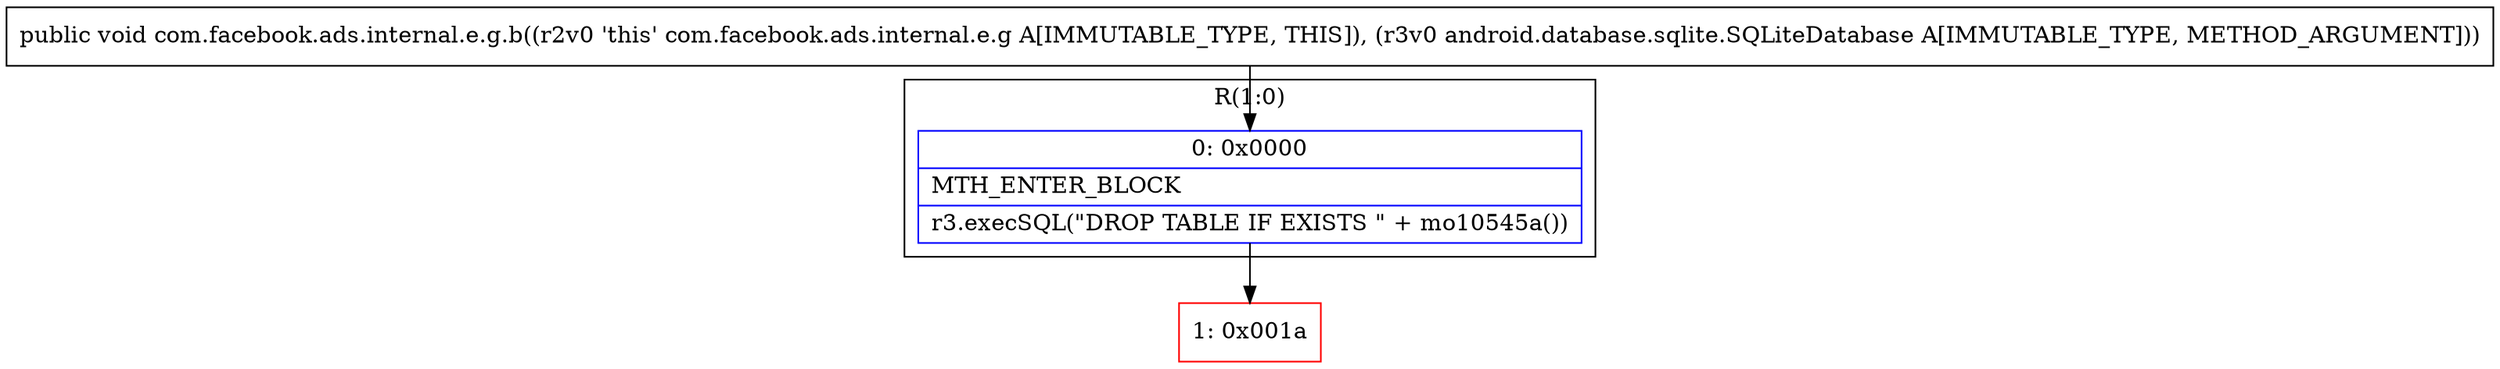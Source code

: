 digraph "CFG forcom.facebook.ads.internal.e.g.b(Landroid\/database\/sqlite\/SQLiteDatabase;)V" {
subgraph cluster_Region_412339678 {
label = "R(1:0)";
node [shape=record,color=blue];
Node_0 [shape=record,label="{0\:\ 0x0000|MTH_ENTER_BLOCK\l|r3.execSQL(\"DROP TABLE IF EXISTS \" + mo10545a())\l}"];
}
Node_1 [shape=record,color=red,label="{1\:\ 0x001a}"];
MethodNode[shape=record,label="{public void com.facebook.ads.internal.e.g.b((r2v0 'this' com.facebook.ads.internal.e.g A[IMMUTABLE_TYPE, THIS]), (r3v0 android.database.sqlite.SQLiteDatabase A[IMMUTABLE_TYPE, METHOD_ARGUMENT])) }"];
MethodNode -> Node_0;
Node_0 -> Node_1;
}


